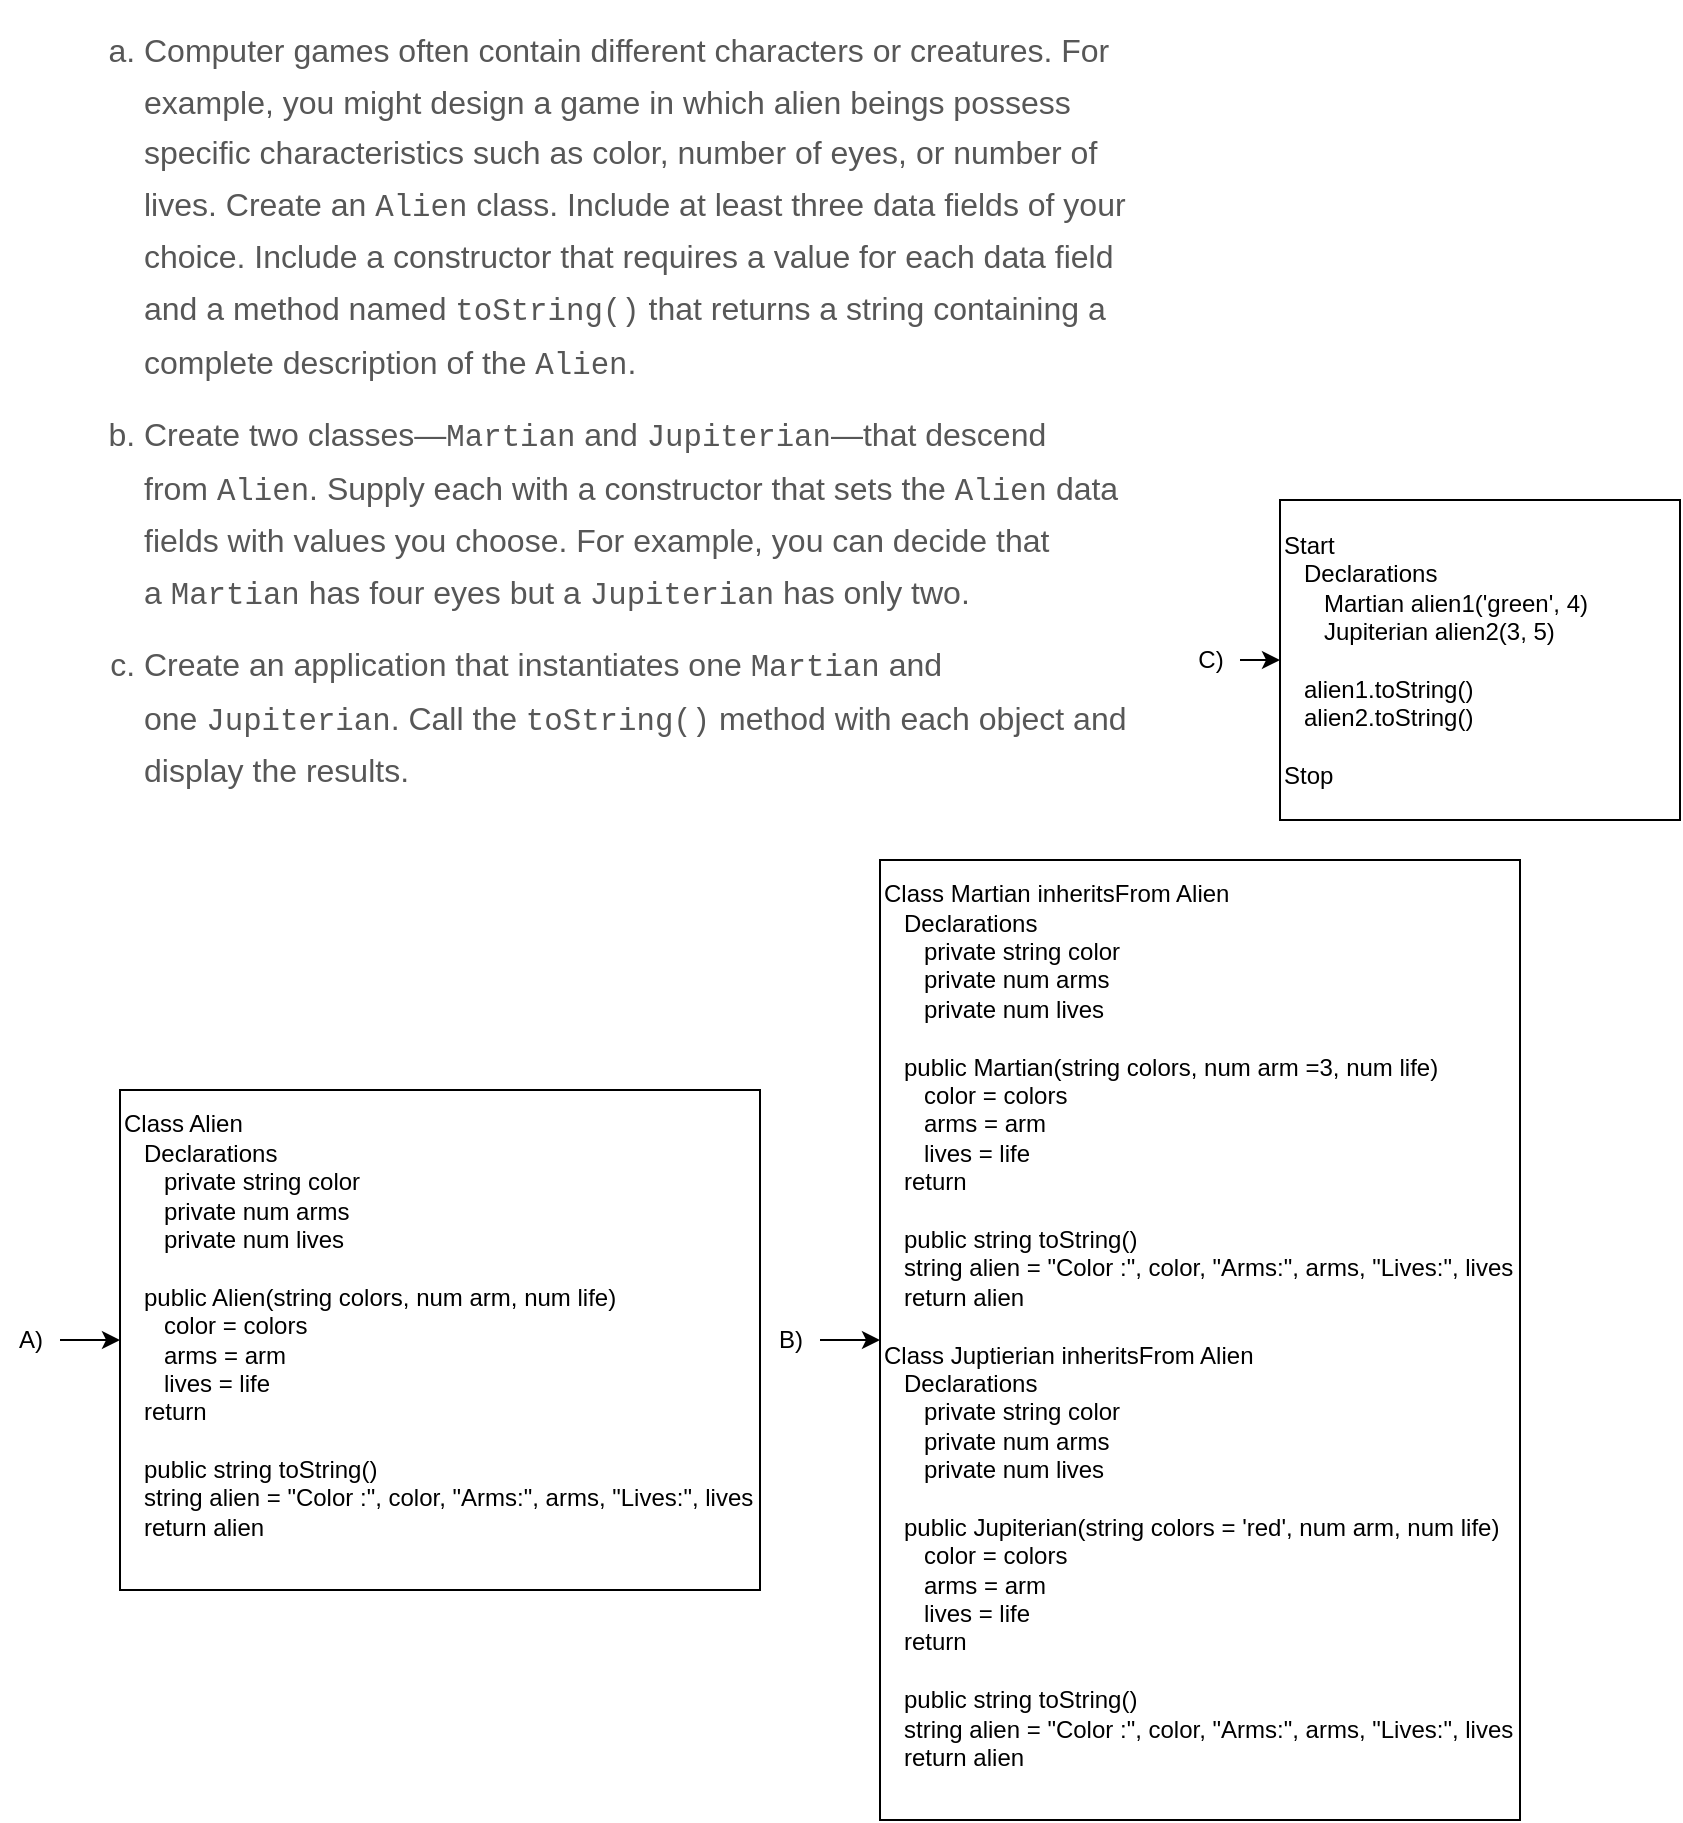 <mxfile>
    <diagram id="Uz5xF0Y0VlqYDHiW82lS" name="Page-1">
        <mxGraphModel dx="1404" dy="705" grid="1" gridSize="10" guides="1" tooltips="1" connect="1" arrows="1" fold="1" page="1" pageScale="1" pageWidth="850" pageHeight="1100" math="0" shadow="0">
            <root>
                <mxCell id="0"/>
                <mxCell id="1" parent="0"/>
                <mxCell id="2" value="&lt;ol class=&quot;latin&quot; id=&quot;ZVLHJD4BN6UJK7S3J532&quot; style=&quot;box-sizing: border-box; line-height: 1.8; color: rgb(87, 87, 87); padding: 0px 0px 0px 40px; clear: left; margin: 6px 0px; list-style-type: lower-latin; font-size: 16px; font-style: normal; font-weight: 400; letter-spacing: normal; text-align: left; text-indent: 0px; text-transform: none; word-spacing: 0px; background-color: rgb(255, 255, 255);&quot;&gt;&lt;li id=&quot;FVSYKN7028VQ11F0Q734&quot; style=&quot;box-sizing: border-box ; font-family: , &amp;quot;cambria&amp;quot; , &amp;quot;times new roman&amp;quot; , &amp;quot;times&amp;quot; , serif ; line-height: 1.6 ; color: rgb(87 , 87 , 87) ; margin: 0px 0px 10px ; padding: 0px ; list-style: lower-latin&quot;&gt;&lt;p id=&quot;RFHZTXHUUHUAZ1WXX011&quot; style=&quot;box-sizing: border-box ; font-family: , &amp;quot;cambria&amp;quot; , &amp;quot;times new roman&amp;quot; , &amp;quot;times&amp;quot; , serif ; line-height: 1.6 ; color: rgb(87 , 87 , 87) ; margin: 0px ; padding: 0px&quot;&gt;Computer games often contain different characters or creatures. For example, you might design a game in which alien beings possess specific characteristics such as color, number of eyes, or number of lives. Create an&lt;span&gt;&amp;nbsp;&lt;/span&gt;&lt;span class=&quot;monofont&quot; style=&quot;box-sizing: border-box ; font-family: &amp;quot;andale mono&amp;quot; , &amp;quot;courier new&amp;quot; , &amp;quot;courier&amp;quot; ; font-size: 15.36px&quot;&gt;Alien&lt;/span&gt;&lt;span&gt;&amp;nbsp;&lt;/span&gt;class. Include at least three data fields of your choice. Include a constructor that requires a value for each data field and a method named&lt;span&gt;&amp;nbsp;&lt;/span&gt;&lt;span class=&quot;monofont&quot; style=&quot;box-sizing: border-box ; font-family: &amp;quot;andale mono&amp;quot; , &amp;quot;courier new&amp;quot; , &amp;quot;courier&amp;quot; ; font-size: 15.36px&quot;&gt;toString()&lt;/span&gt;&lt;span&gt;&amp;nbsp;&lt;/span&gt;that returns a string containing a complete description of the&lt;span&gt;&amp;nbsp;&lt;/span&gt;&lt;span class=&quot;monofont&quot; style=&quot;box-sizing: border-box ; font-family: &amp;quot;andale mono&amp;quot; , &amp;quot;courier new&amp;quot; , &amp;quot;courier&amp;quot; ; font-size: 15.36px&quot;&gt;Alien&lt;/span&gt;.&lt;/p&gt;&lt;/li&gt;&lt;li id=&quot;EYTMNT38F4W173XMM348&quot; style=&quot;box-sizing: border-box ; font-family: , &amp;quot;cambria&amp;quot; , &amp;quot;times new roman&amp;quot; , &amp;quot;times&amp;quot; , serif ; line-height: 1.6 ; color: rgb(87 , 87 , 87) ; margin: 0px 0px 10px ; padding: 0px ; list-style: lower-latin&quot;&gt;&lt;p id=&quot;BNTYUVX04J4BXEFJR475&quot; style=&quot;box-sizing: border-box ; font-family: , &amp;quot;cambria&amp;quot; , &amp;quot;times new roman&amp;quot; , &amp;quot;times&amp;quot; , serif ; line-height: 1.6 ; color: rgb(87 , 87 , 87) ; margin: 0px ; padding: 0px&quot;&gt;Create two classes—&lt;span class=&quot;monofont&quot; style=&quot;box-sizing: border-box ; font-family: &amp;quot;andale mono&amp;quot; , &amp;quot;courier new&amp;quot; , &amp;quot;courier&amp;quot; ; font-size: 15.36px&quot;&gt;Martian&lt;/span&gt;&lt;span&gt;&amp;nbsp;&lt;/span&gt;and&lt;span&gt;&amp;nbsp;&lt;/span&gt;&lt;span class=&quot;monofont&quot; style=&quot;box-sizing: border-box ; font-family: &amp;quot;andale mono&amp;quot; , &amp;quot;courier new&amp;quot; , &amp;quot;courier&amp;quot; ; font-size: 15.36px&quot;&gt;Jupiterian&lt;/span&gt;—that descend from&lt;span&gt;&amp;nbsp;&lt;/span&gt;&lt;span class=&quot;monofont&quot; style=&quot;box-sizing: border-box ; font-family: &amp;quot;andale mono&amp;quot; , &amp;quot;courier new&amp;quot; , &amp;quot;courier&amp;quot; ; font-size: 15.36px&quot;&gt;Alien&lt;/span&gt;. Supply each with a constructor that sets the&lt;span&gt;&amp;nbsp;&lt;/span&gt;&lt;span class=&quot;monofont&quot; style=&quot;box-sizing: border-box ; font-family: &amp;quot;andale mono&amp;quot; , &amp;quot;courier new&amp;quot; , &amp;quot;courier&amp;quot; ; font-size: 15.36px&quot;&gt;Alien&lt;/span&gt;&lt;span&gt;&amp;nbsp;&lt;/span&gt;data fields with values you choose. For example, you can decide that a&lt;span&gt;&amp;nbsp;&lt;/span&gt;&lt;span class=&quot;monofont&quot; style=&quot;box-sizing: border-box ; font-family: &amp;quot;andale mono&amp;quot; , &amp;quot;courier new&amp;quot; , &amp;quot;courier&amp;quot; ; font-size: 15.36px&quot;&gt;Martian&lt;/span&gt;&lt;span&gt;&amp;nbsp;&lt;/span&gt;has four eyes but a&lt;span&gt;&amp;nbsp;&lt;/span&gt;&lt;span class=&quot;monofont&quot; style=&quot;box-sizing: border-box ; font-family: &amp;quot;andale mono&amp;quot; , &amp;quot;courier new&amp;quot; , &amp;quot;courier&amp;quot; ; font-size: 15.36px&quot;&gt;Jupiterian&lt;/span&gt;&lt;span&gt;&amp;nbsp;&lt;/span&gt;has only two.&lt;/p&gt;&lt;/li&gt;&lt;li id=&quot;MGEHN1TTWA2G2Y6FY408&quot; style=&quot;box-sizing: border-box ; font-family: , &amp;quot;cambria&amp;quot; , &amp;quot;times new roman&amp;quot; , &amp;quot;times&amp;quot; , serif ; line-height: 1.6 ; color: rgb(87 , 87 , 87) ; margin: 0px 0px 10px ; padding: 0px ; list-style: lower-latin&quot;&gt;&lt;p id=&quot;PSSDTB2EUFM41R87Z846&quot; style=&quot;box-sizing: border-box ; font-family: , &amp;quot;cambria&amp;quot; , &amp;quot;times new roman&amp;quot; , &amp;quot;times&amp;quot; , serif ; line-height: 1.6 ; color: rgb(87 , 87 , 87) ; margin: 0px ; padding: 0px&quot;&gt;Create an application that instantiates one&lt;span&gt;&amp;nbsp;&lt;/span&gt;&lt;span class=&quot;monofont&quot; style=&quot;box-sizing: border-box ; font-family: &amp;quot;andale mono&amp;quot; , &amp;quot;courier new&amp;quot; , &amp;quot;courier&amp;quot; ; font-size: 15.36px&quot;&gt;Martian&lt;/span&gt;&lt;span&gt;&amp;nbsp;&lt;/span&gt;and one&lt;span&gt;&amp;nbsp;&lt;/span&gt;&lt;span class=&quot;monofont&quot; style=&quot;box-sizing: border-box ; font-family: &amp;quot;andale mono&amp;quot; , &amp;quot;courier new&amp;quot; , &amp;quot;courier&amp;quot; ; font-size: 15.36px&quot;&gt;Jupiterian&lt;/span&gt;. Call the&lt;span&gt;&amp;nbsp;&lt;/span&gt;&lt;span class=&quot;monofont&quot; style=&quot;box-sizing: border-box ; font-family: &amp;quot;andale mono&amp;quot; , &amp;quot;courier new&amp;quot; , &amp;quot;courier&amp;quot; ; font-size: 15.36px&quot;&gt;toString()&lt;/span&gt;&lt;span&gt;&amp;nbsp;&lt;/span&gt;method with each object and display the results.&lt;/p&gt;&lt;/li&gt;&lt;/ol&gt;" style="text;whiteSpace=wrap;html=1;" parent="1" vertex="1">
                    <mxGeometry x="70" y="120" width="550" height="440" as="geometry"/>
                </mxCell>
                <mxCell id="6" value="" style="edgeStyle=none;html=1;" edge="1" parent="1" source="3" target="5">
                    <mxGeometry relative="1" as="geometry"/>
                </mxCell>
                <mxCell id="3" value="A)" style="text;html=1;align=center;verticalAlign=middle;resizable=0;points=[];autosize=1;strokeColor=none;fillColor=none;" vertex="1" parent="1">
                    <mxGeometry x="40" y="780" width="30" height="20" as="geometry"/>
                </mxCell>
                <mxCell id="5" value="Class Alien&lt;br&gt;&amp;nbsp; &amp;nbsp;Declarations&lt;br&gt;&amp;nbsp; &amp;nbsp; &amp;nbsp; private string color&lt;br&gt;&amp;nbsp; &amp;nbsp; &amp;nbsp; private num arms&lt;br&gt;&amp;nbsp; &amp;nbsp; &amp;nbsp; private num lives&lt;br&gt;&lt;br&gt;&amp;nbsp; &amp;nbsp;public Alien(string colors, num arm, num life)&lt;br&gt;&amp;nbsp; &amp;nbsp; &amp;nbsp; color = colors&lt;br&gt;&amp;nbsp; &amp;nbsp; &amp;nbsp; arms = arm&lt;br&gt;&amp;nbsp; &amp;nbsp; &amp;nbsp; lives = life&lt;br&gt;&amp;nbsp; &amp;nbsp;return&lt;br&gt;&lt;br&gt;&amp;nbsp; &amp;nbsp;public string toString()&lt;br&gt;&amp;nbsp; &amp;nbsp;string alien = &quot;Color :&quot;, color, &quot;Arms:&quot;, arms, &quot;Lives:&quot;, lives&lt;br&gt;&amp;nbsp; &amp;nbsp;return alien&lt;br&gt;&amp;nbsp; &amp;nbsp;" style="whiteSpace=wrap;html=1;align=left;" vertex="1" parent="1">
                    <mxGeometry x="100" y="665" width="320" height="250" as="geometry"/>
                </mxCell>
                <mxCell id="7" value="" style="edgeStyle=none;html=1;" edge="1" parent="1" source="8" target="9">
                    <mxGeometry relative="1" as="geometry"/>
                </mxCell>
                <mxCell id="8" value="B)" style="text;html=1;align=center;verticalAlign=middle;resizable=0;points=[];autosize=1;strokeColor=none;fillColor=none;" vertex="1" parent="1">
                    <mxGeometry x="420" y="780" width="30" height="20" as="geometry"/>
                </mxCell>
                <mxCell id="9" value="Class Martian inheritsFrom Alien&lt;br&gt;&amp;nbsp; &amp;nbsp;Declarations&lt;br&gt;&amp;nbsp; &amp;nbsp; &amp;nbsp; private string color&lt;br&gt;&amp;nbsp; &amp;nbsp; &amp;nbsp; private num arms&lt;br&gt;&amp;nbsp; &amp;nbsp; &amp;nbsp; private num lives&lt;br&gt;&lt;br&gt;&amp;nbsp; &amp;nbsp;public Martian(string colors, num arm =3, num life)&lt;br&gt;&amp;nbsp; &amp;nbsp; &amp;nbsp; color = colors&lt;br&gt;&amp;nbsp; &amp;nbsp; &amp;nbsp; arms = arm&lt;br&gt;&amp;nbsp; &amp;nbsp; &amp;nbsp; lives = life&lt;br&gt;&amp;nbsp; &amp;nbsp;return&lt;br&gt;&lt;br&gt;&amp;nbsp; &amp;nbsp;public string toString()&lt;br&gt;&amp;nbsp; &amp;nbsp;string alien = &quot;Color :&quot;, color, &quot;Arms:&quot;, arms, &quot;Lives:&quot;, lives&lt;br&gt;&amp;nbsp; &amp;nbsp;return alien&lt;br&gt;&lt;br&gt;Class Juptierian inheritsFrom Alien&lt;br&gt;&amp;nbsp; &amp;nbsp;Declarations&lt;br&gt;&amp;nbsp; &amp;nbsp; &amp;nbsp; private string color&lt;br&gt;&amp;nbsp; &amp;nbsp; &amp;nbsp; private num arms&lt;br&gt;&amp;nbsp; &amp;nbsp; &amp;nbsp; private num lives&lt;br&gt;&lt;br&gt;&amp;nbsp; &amp;nbsp;public Jupiterian(string colors = 'red', num arm, num life)&lt;br&gt;&amp;nbsp; &amp;nbsp; &amp;nbsp; color = colors&lt;br&gt;&amp;nbsp; &amp;nbsp; &amp;nbsp; arms = arm&lt;br&gt;&amp;nbsp; &amp;nbsp; &amp;nbsp; lives = life&lt;br&gt;&amp;nbsp; &amp;nbsp;return&lt;br&gt;&lt;br&gt;&amp;nbsp; &amp;nbsp;public string toString()&lt;br&gt;&amp;nbsp; &amp;nbsp;string alien = &quot;Color :&quot;, color, &quot;Arms:&quot;, arms, &quot;Lives:&quot;, lives&lt;br&gt;&amp;nbsp; &amp;nbsp;return alien&lt;br&gt;&amp;nbsp; &amp;nbsp;" style="whiteSpace=wrap;html=1;align=left;" vertex="1" parent="1">
                    <mxGeometry x="480" y="550" width="320" height="480" as="geometry"/>
                </mxCell>
                <mxCell id="12" value="" style="edgeStyle=none;html=1;" edge="1" parent="1" source="10" target="11">
                    <mxGeometry relative="1" as="geometry"/>
                </mxCell>
                <mxCell id="10" value="C)" style="text;html=1;align=center;verticalAlign=middle;resizable=0;points=[];autosize=1;strokeColor=none;fillColor=none;" vertex="1" parent="1">
                    <mxGeometry x="630" y="440" width="30" height="20" as="geometry"/>
                </mxCell>
                <mxCell id="11" value="Start&amp;nbsp;&lt;br&gt;&amp;nbsp; &amp;nbsp;Declarations&amp;nbsp;&lt;br&gt;&amp;nbsp; &amp;nbsp; &amp;nbsp; Martian alien1('green', 4)&lt;br&gt;&amp;nbsp; &amp;nbsp; &amp;nbsp; Jupiterian alien2(3, 5)&lt;br&gt;&lt;br&gt;&amp;nbsp; &amp;nbsp;alien1.toString()&lt;br&gt;&amp;nbsp; &amp;nbsp;alien2.toString()&lt;br&gt;&lt;br&gt;Stop" style="whiteSpace=wrap;html=1;align=left;" vertex="1" parent="1">
                    <mxGeometry x="680" y="370" width="200" height="160" as="geometry"/>
                </mxCell>
            </root>
        </mxGraphModel>
    </diagram>
</mxfile>